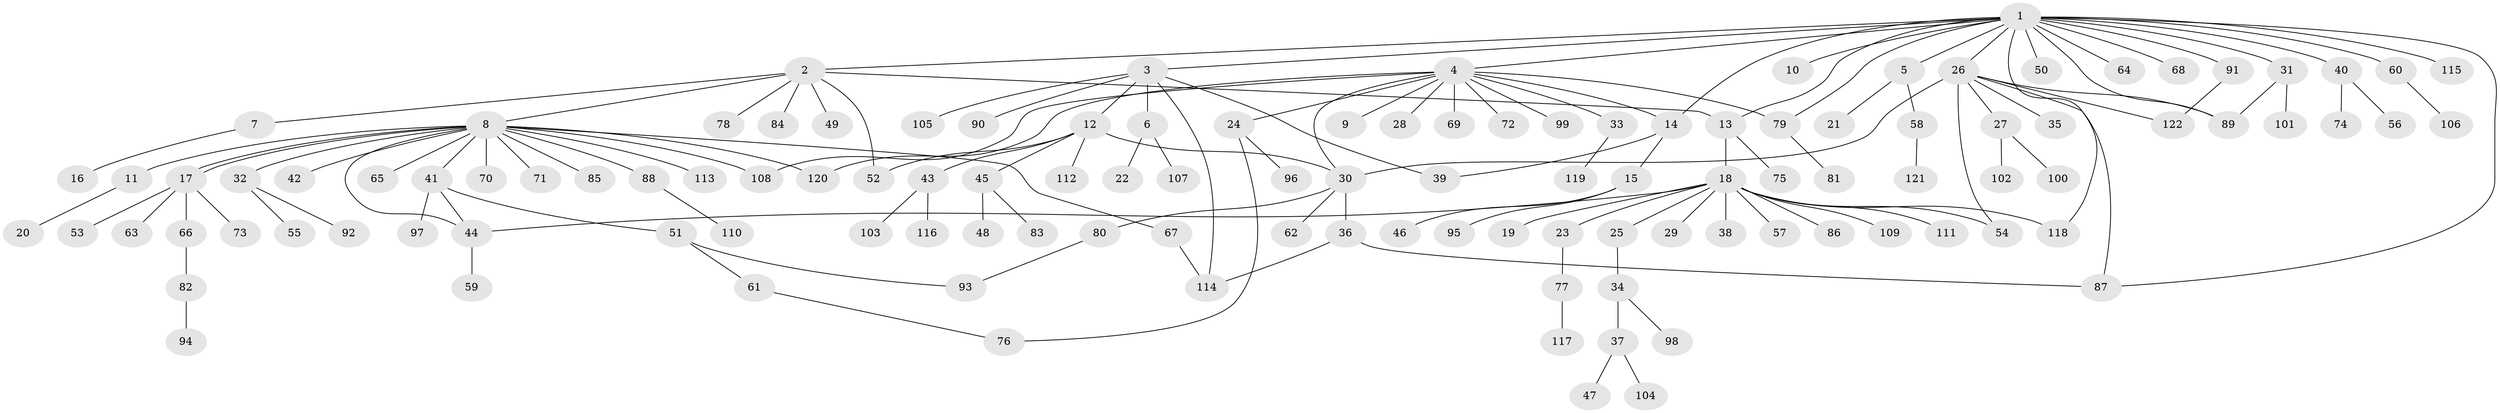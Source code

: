 // coarse degree distribution, {19: 0.010638297872340425, 7: 0.010638297872340425, 6: 0.010638297872340425, 12: 0.010638297872340425, 3: 0.09574468085106383, 2: 0.2127659574468085, 16: 0.010638297872340425, 1: 0.5531914893617021, 5: 0.05319148936170213, 13: 0.010638297872340425, 9: 0.010638297872340425, 4: 0.010638297872340425}
// Generated by graph-tools (version 1.1) at 2025/52/02/27/25 19:52:00]
// undirected, 122 vertices, 144 edges
graph export_dot {
graph [start="1"]
  node [color=gray90,style=filled];
  1;
  2;
  3;
  4;
  5;
  6;
  7;
  8;
  9;
  10;
  11;
  12;
  13;
  14;
  15;
  16;
  17;
  18;
  19;
  20;
  21;
  22;
  23;
  24;
  25;
  26;
  27;
  28;
  29;
  30;
  31;
  32;
  33;
  34;
  35;
  36;
  37;
  38;
  39;
  40;
  41;
  42;
  43;
  44;
  45;
  46;
  47;
  48;
  49;
  50;
  51;
  52;
  53;
  54;
  55;
  56;
  57;
  58;
  59;
  60;
  61;
  62;
  63;
  64;
  65;
  66;
  67;
  68;
  69;
  70;
  71;
  72;
  73;
  74;
  75;
  76;
  77;
  78;
  79;
  80;
  81;
  82;
  83;
  84;
  85;
  86;
  87;
  88;
  89;
  90;
  91;
  92;
  93;
  94;
  95;
  96;
  97;
  98;
  99;
  100;
  101;
  102;
  103;
  104;
  105;
  106;
  107;
  108;
  109;
  110;
  111;
  112;
  113;
  114;
  115;
  116;
  117;
  118;
  119;
  120;
  121;
  122;
  1 -- 2;
  1 -- 3;
  1 -- 4;
  1 -- 5;
  1 -- 10;
  1 -- 13;
  1 -- 14;
  1 -- 26;
  1 -- 31;
  1 -- 40;
  1 -- 50;
  1 -- 60;
  1 -- 64;
  1 -- 68;
  1 -- 79;
  1 -- 87;
  1 -- 89;
  1 -- 91;
  1 -- 115;
  1 -- 118;
  2 -- 7;
  2 -- 8;
  2 -- 13;
  2 -- 49;
  2 -- 52;
  2 -- 78;
  2 -- 84;
  3 -- 6;
  3 -- 12;
  3 -- 39;
  3 -- 90;
  3 -- 105;
  3 -- 114;
  4 -- 9;
  4 -- 14;
  4 -- 24;
  4 -- 28;
  4 -- 30;
  4 -- 33;
  4 -- 69;
  4 -- 72;
  4 -- 79;
  4 -- 99;
  4 -- 108;
  4 -- 120;
  5 -- 21;
  5 -- 58;
  6 -- 22;
  6 -- 107;
  7 -- 16;
  8 -- 11;
  8 -- 17;
  8 -- 17;
  8 -- 32;
  8 -- 41;
  8 -- 42;
  8 -- 44;
  8 -- 65;
  8 -- 67;
  8 -- 70;
  8 -- 71;
  8 -- 85;
  8 -- 88;
  8 -- 108;
  8 -- 113;
  8 -- 120;
  11 -- 20;
  12 -- 30;
  12 -- 43;
  12 -- 45;
  12 -- 52;
  12 -- 112;
  13 -- 18;
  13 -- 75;
  14 -- 15;
  14 -- 39;
  15 -- 46;
  15 -- 95;
  17 -- 53;
  17 -- 63;
  17 -- 66;
  17 -- 73;
  18 -- 19;
  18 -- 23;
  18 -- 25;
  18 -- 29;
  18 -- 38;
  18 -- 44;
  18 -- 54;
  18 -- 57;
  18 -- 86;
  18 -- 109;
  18 -- 111;
  18 -- 118;
  23 -- 77;
  24 -- 76;
  24 -- 96;
  25 -- 34;
  26 -- 27;
  26 -- 30;
  26 -- 35;
  26 -- 54;
  26 -- 87;
  26 -- 89;
  26 -- 122;
  27 -- 100;
  27 -- 102;
  30 -- 36;
  30 -- 62;
  30 -- 80;
  31 -- 89;
  31 -- 101;
  32 -- 55;
  32 -- 92;
  33 -- 119;
  34 -- 37;
  34 -- 98;
  36 -- 87;
  36 -- 114;
  37 -- 47;
  37 -- 104;
  40 -- 56;
  40 -- 74;
  41 -- 44;
  41 -- 51;
  41 -- 97;
  43 -- 103;
  43 -- 116;
  44 -- 59;
  45 -- 48;
  45 -- 83;
  51 -- 61;
  51 -- 93;
  58 -- 121;
  60 -- 106;
  61 -- 76;
  66 -- 82;
  67 -- 114;
  77 -- 117;
  79 -- 81;
  80 -- 93;
  82 -- 94;
  88 -- 110;
  91 -- 122;
}
